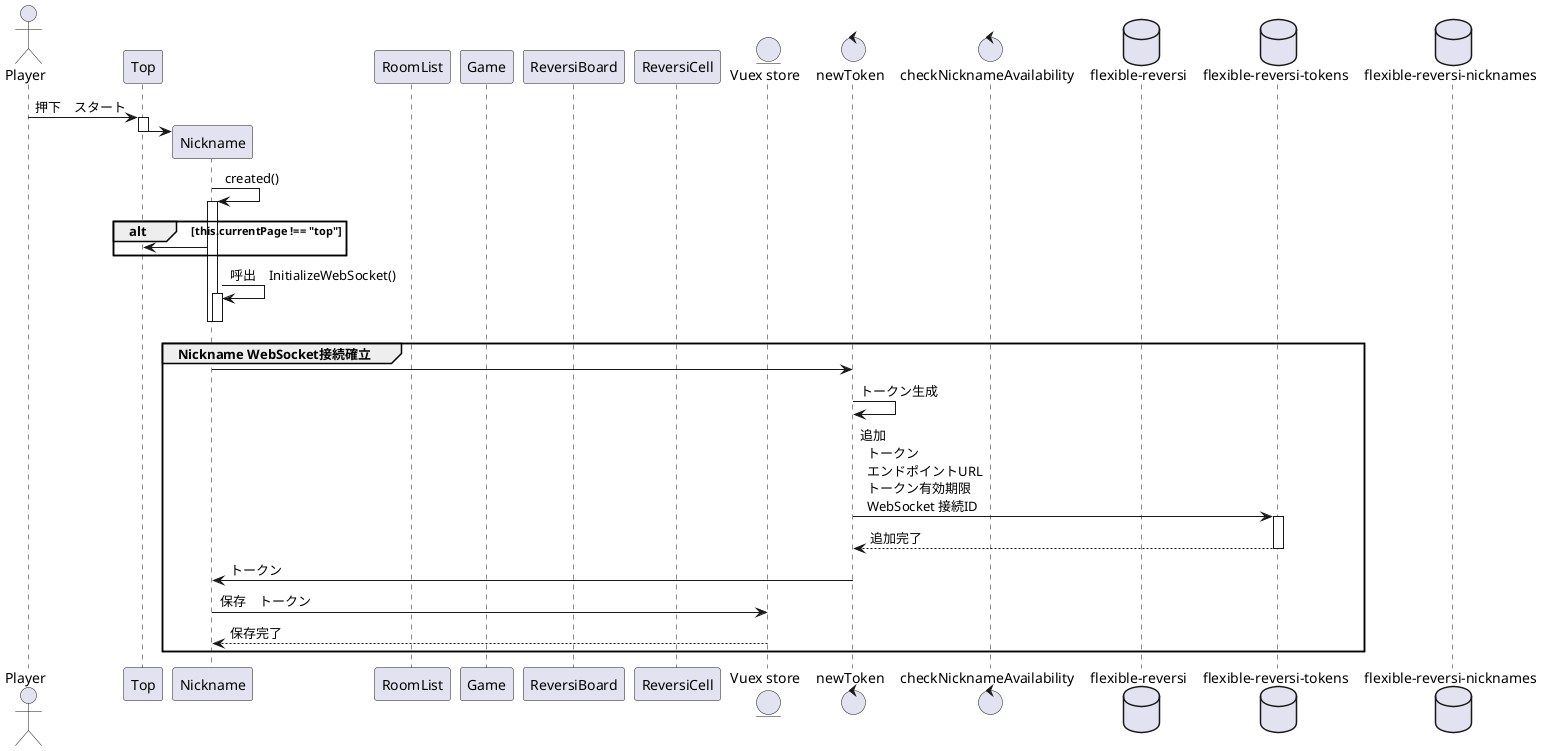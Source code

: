 @startuml main_sequence

actor Player
participant Top
participant Nickname
participant RoomList
participant Game
participant ReversiBoard
participant ReversiCell
entity "Vuex store" as store
control newToken
control checkNicknameAvailability
database "flexible-reversi" as flexibleReversi
database "flexible-reversi-tokens" as tokens
database "flexible-reversi-nicknames" as nicknames

Player -> Top : 押下　スタート
activate Top
create Nickname
Top -> Nickname
deactivate Top
Nickname -> Nickname : created()
activate Nickname
alt this.currentPage !== "top"
    Nickname -> Top
end
Nickname -> Nickname : 呼出　InitializeWebSocket()
activate Nickname
deactivate Nickname
deactivate Nickname

group Nickname WebSocket接続確立
    Nickname -> newToken
    newToken -> newToken : トークン生成
    newToken -> tokens : 追加\n  トークン\n  エンドポイントURL\n  トークン有効期限\n  WebSocket 接続ID
    activate tokens
    tokens --> newToken : 追加完了
    deactivate tokens
    newToken -> Nickname : トークン
    Nickname -> store : 保存　トークン
    store --> Nickname : 保存完了
end

@enduml
